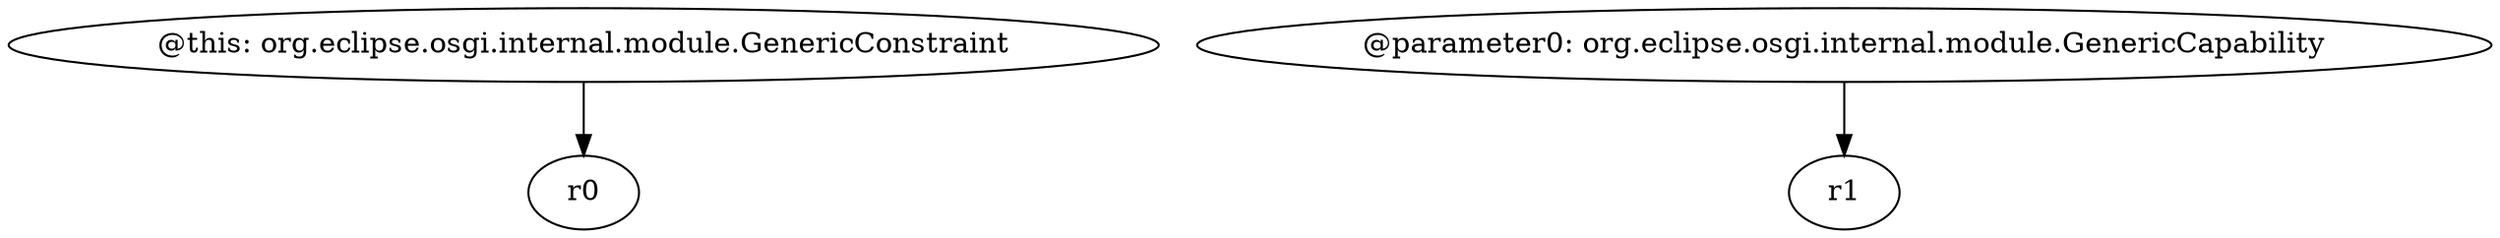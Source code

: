 digraph g {
0[label="@this: org.eclipse.osgi.internal.module.GenericConstraint"]
1[label="r0"]
0->1[label=""]
2[label="@parameter0: org.eclipse.osgi.internal.module.GenericCapability"]
3[label="r1"]
2->3[label=""]
}